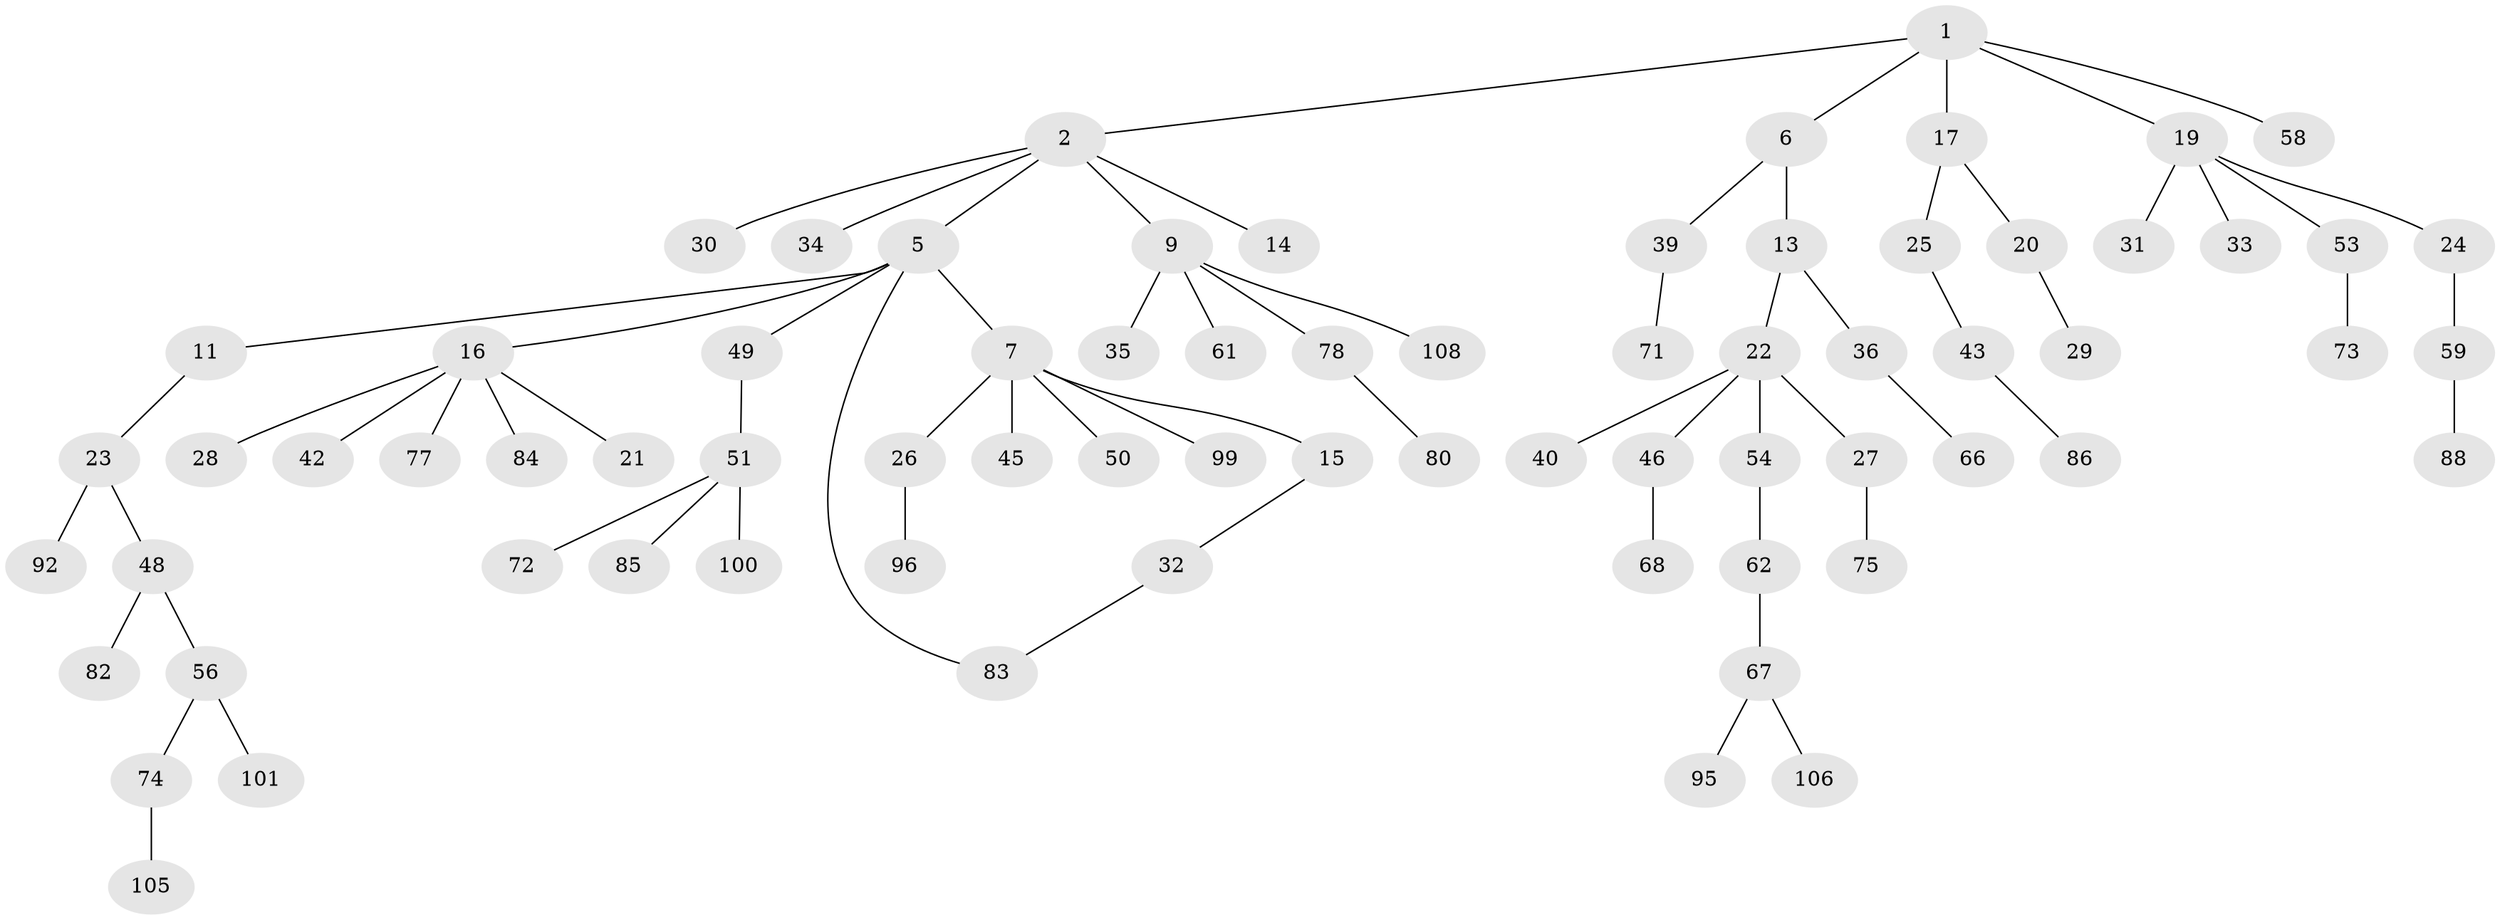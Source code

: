 // original degree distribution, {5: 0.018018018018018018, 4: 0.08108108108108109, 2: 0.3963963963963964, 3: 0.0990990990990991, 6: 0.018018018018018018, 1: 0.38738738738738737}
// Generated by graph-tools (version 1.1) at 2025/41/03/06/25 10:41:31]
// undirected, 73 vertices, 73 edges
graph export_dot {
graph [start="1"]
  node [color=gray90,style=filled];
  1 [super="+4"];
  2 [super="+3"];
  5 [super="+12"];
  6;
  7 [super="+8"];
  9 [super="+10"];
  11;
  13 [super="+76"];
  14 [super="+57"];
  15;
  16 [super="+60"];
  17 [super="+18"];
  19 [super="+52"];
  20;
  21 [super="+87"];
  22 [super="+44"];
  23 [super="+107"];
  24 [super="+91"];
  25 [super="+41"];
  26 [super="+81"];
  27 [super="+38"];
  28;
  29 [super="+47"];
  30 [super="+70"];
  31;
  32 [super="+110"];
  33;
  34;
  35;
  36 [super="+37"];
  39 [super="+63"];
  40;
  42;
  43 [super="+69"];
  45;
  46;
  48 [super="+65"];
  49;
  50 [super="+90"];
  51 [super="+64"];
  53;
  54 [super="+55"];
  56;
  58;
  59;
  61;
  62;
  66 [super="+89"];
  67 [super="+79"];
  68 [super="+104"];
  71;
  72;
  73 [super="+93"];
  74;
  75;
  77;
  78;
  80 [super="+109"];
  82 [super="+97"];
  83 [super="+111"];
  84;
  85 [super="+94"];
  86 [super="+98"];
  88;
  92;
  95;
  96;
  99 [super="+103"];
  100;
  101 [super="+102"];
  105;
  106;
  108;
  1 -- 2;
  1 -- 17;
  1 -- 19;
  1 -- 58;
  1 -- 6;
  2 -- 5;
  2 -- 14;
  2 -- 9;
  2 -- 34;
  2 -- 30;
  5 -- 7;
  5 -- 11;
  5 -- 49;
  5 -- 16;
  5 -- 83;
  6 -- 13;
  6 -- 39;
  7 -- 26;
  7 -- 45;
  7 -- 50;
  7 -- 99;
  7 -- 15;
  9 -- 35;
  9 -- 108;
  9 -- 61;
  9 -- 78;
  11 -- 23;
  13 -- 22;
  13 -- 36;
  15 -- 32;
  16 -- 21;
  16 -- 28;
  16 -- 42;
  16 -- 84;
  16 -- 77;
  17 -- 20;
  17 -- 25;
  19 -- 24;
  19 -- 31;
  19 -- 33;
  19 -- 53;
  20 -- 29;
  22 -- 27;
  22 -- 40;
  22 -- 54;
  22 -- 46;
  23 -- 48;
  23 -- 92;
  24 -- 59;
  25 -- 43;
  26 -- 96;
  27 -- 75;
  32 -- 83;
  36 -- 66;
  39 -- 71;
  43 -- 86;
  46 -- 68;
  48 -- 56;
  48 -- 82;
  49 -- 51;
  51 -- 72;
  51 -- 100;
  51 -- 85;
  53 -- 73;
  54 -- 62;
  56 -- 74;
  56 -- 101;
  59 -- 88;
  62 -- 67;
  67 -- 106;
  67 -- 95;
  74 -- 105;
  78 -- 80;
}
